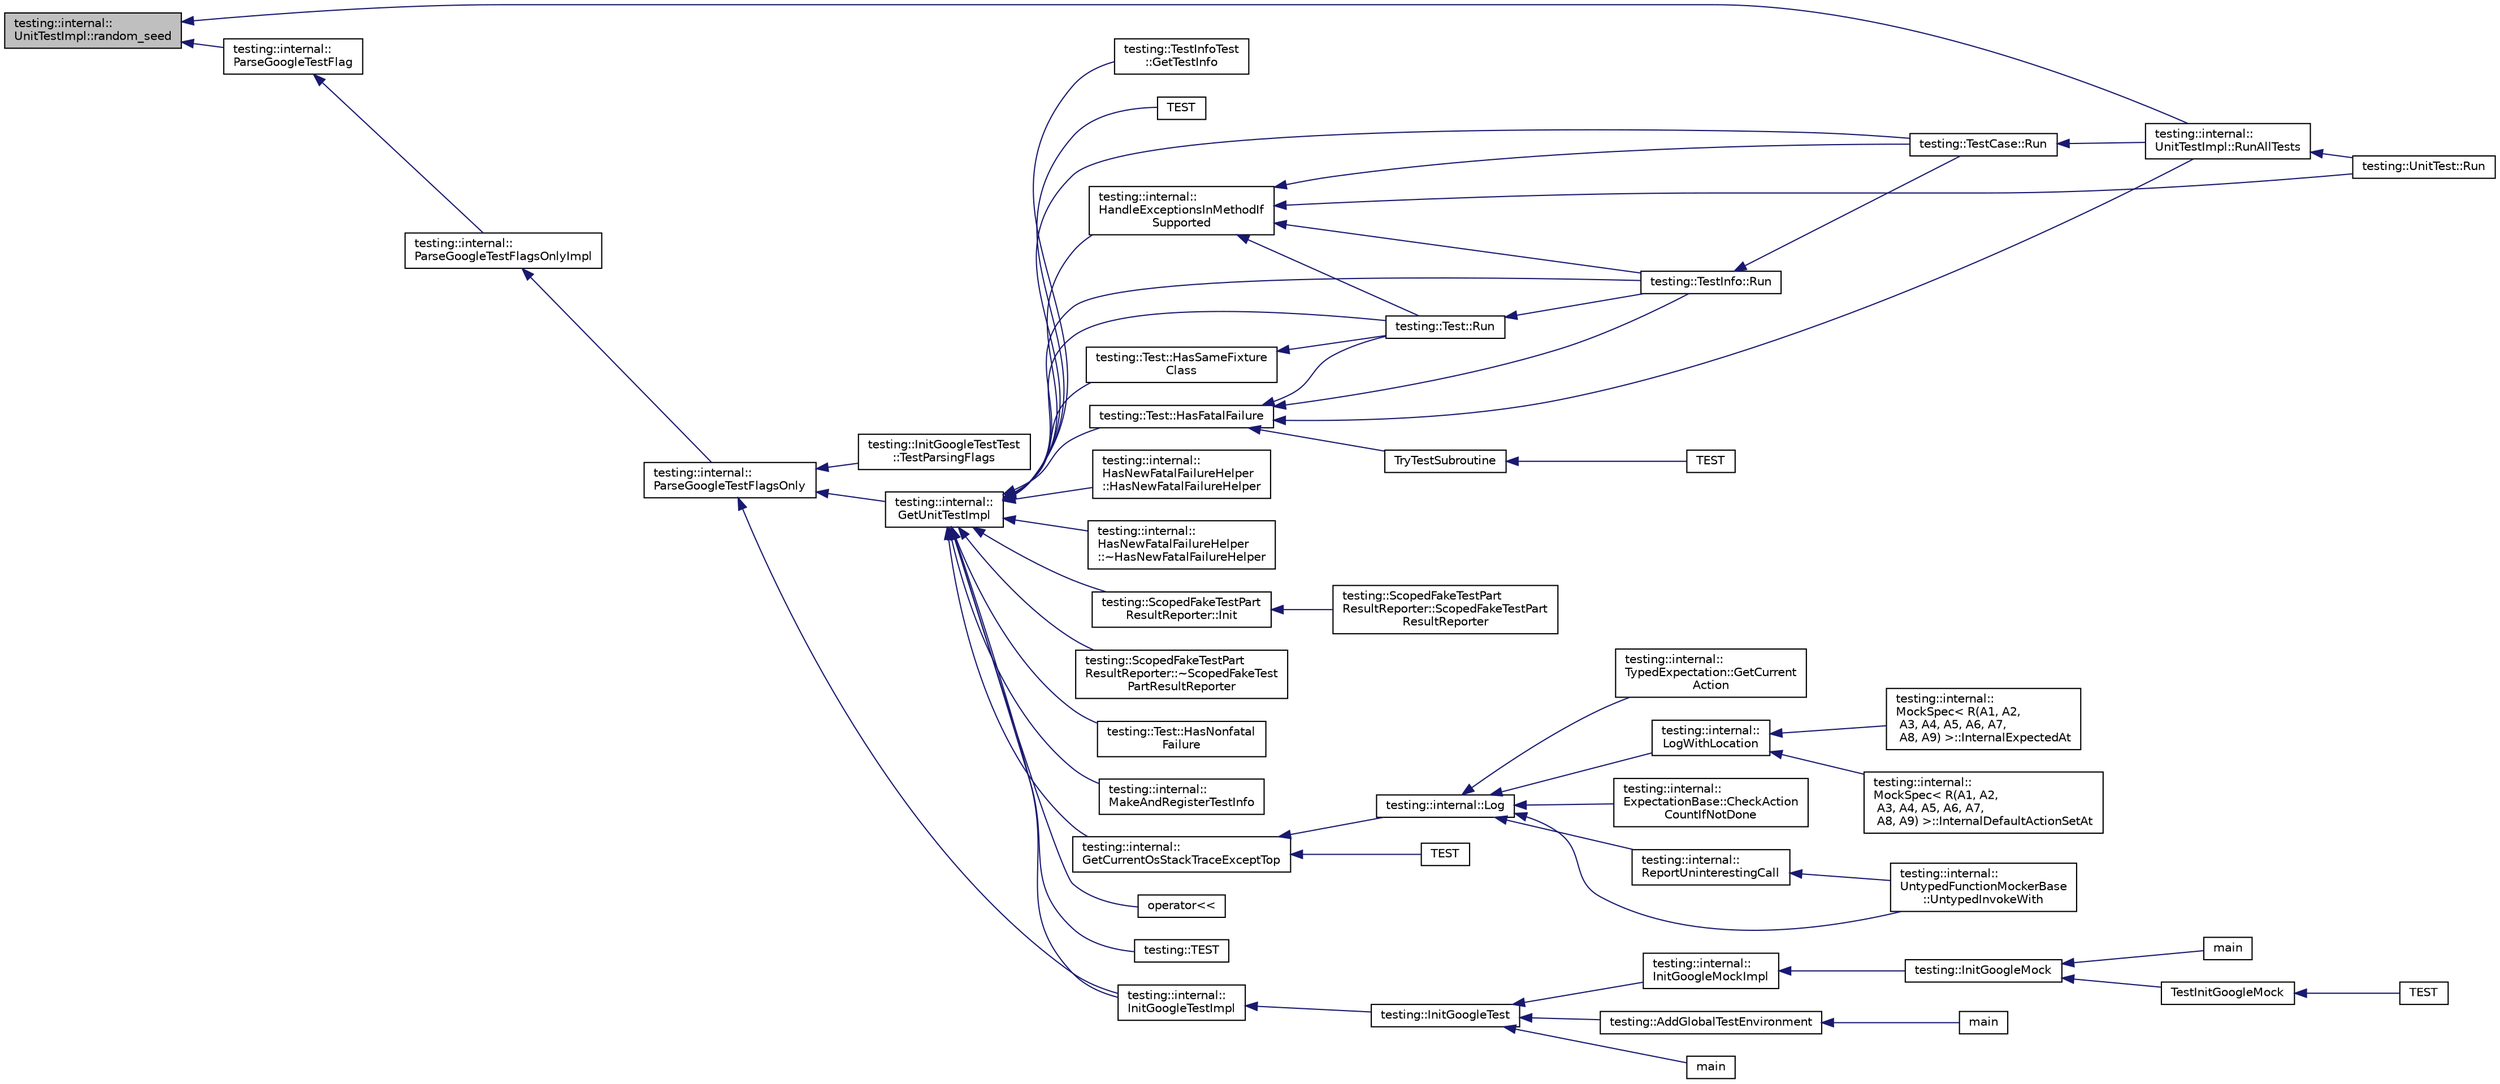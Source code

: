digraph "testing::internal::UnitTestImpl::random_seed"
{
  edge [fontname="Helvetica",fontsize="10",labelfontname="Helvetica",labelfontsize="10"];
  node [fontname="Helvetica",fontsize="10",shape=record];
  rankdir="LR";
  Node317 [label="testing::internal::\lUnitTestImpl::random_seed",height=0.2,width=0.4,color="black", fillcolor="grey75", style="filled", fontcolor="black"];
  Node317 -> Node318 [dir="back",color="midnightblue",fontsize="10",style="solid",fontname="Helvetica"];
  Node318 [label="testing::internal::\lUnitTestImpl::RunAllTests",height=0.2,width=0.4,color="black", fillcolor="white", style="filled",URL="$d7/dda/classtesting_1_1internal_1_1_unit_test_impl.html#a1fb6be9971f4768c4136a05aa9e7e375"];
  Node318 -> Node319 [dir="back",color="midnightblue",fontsize="10",style="solid",fontname="Helvetica"];
  Node319 [label="testing::UnitTest::Run",height=0.2,width=0.4,color="black", fillcolor="white", style="filled",URL="$d7/d47/classtesting_1_1_unit_test.html#a2febc800536b44500565f4c423f359d3"];
  Node317 -> Node320 [dir="back",color="midnightblue",fontsize="10",style="solid",fontname="Helvetica"];
  Node320 [label="testing::internal::\lParseGoogleTestFlag",height=0.2,width=0.4,color="black", fillcolor="white", style="filled",URL="$d0/da7/namespacetesting_1_1internal.html#afccff08aa2b1ede0dd32c1364a5dee42"];
  Node320 -> Node321 [dir="back",color="midnightblue",fontsize="10",style="solid",fontname="Helvetica"];
  Node321 [label="testing::internal::\lParseGoogleTestFlagsOnlyImpl",height=0.2,width=0.4,color="black", fillcolor="white", style="filled",URL="$d0/da7/namespacetesting_1_1internal.html#ae4c46ce8c3d016848fff52cc5133f2ac"];
  Node321 -> Node322 [dir="back",color="midnightblue",fontsize="10",style="solid",fontname="Helvetica"];
  Node322 [label="testing::internal::\lParseGoogleTestFlagsOnly",height=0.2,width=0.4,color="black", fillcolor="white", style="filled",URL="$d0/da7/namespacetesting_1_1internal.html#a472880afbcc592a41e3d623e2dec8412"];
  Node322 -> Node323 [dir="back",color="midnightblue",fontsize="10",style="solid",fontname="Helvetica"];
  Node323 [label="testing::internal::\lGetUnitTestImpl",height=0.2,width=0.4,color="black", fillcolor="white", style="filled",URL="$d0/da7/namespacetesting_1_1internal.html#a9bd0caf5d16512de38b39599c13ee634"];
  Node323 -> Node324 [dir="back",color="midnightblue",fontsize="10",style="solid",fontname="Helvetica"];
  Node324 [label="testing::internal::\lHasNewFatalFailureHelper\l::HasNewFatalFailureHelper",height=0.2,width=0.4,color="black", fillcolor="white", style="filled",URL="$d7/d43/classtesting_1_1internal_1_1_has_new_fatal_failure_helper.html#a59190a7188db558c00b4c6bf9251859a"];
  Node323 -> Node325 [dir="back",color="midnightblue",fontsize="10",style="solid",fontname="Helvetica"];
  Node325 [label="testing::internal::\lHasNewFatalFailureHelper\l::~HasNewFatalFailureHelper",height=0.2,width=0.4,color="black", fillcolor="white", style="filled",URL="$d7/d43/classtesting_1_1internal_1_1_has_new_fatal_failure_helper.html#a913b1bc7c372868c9b2dbb009044ee97"];
  Node323 -> Node326 [dir="back",color="midnightblue",fontsize="10",style="solid",fontname="Helvetica"];
  Node326 [label="testing::ScopedFakeTestPart\lResultReporter::Init",height=0.2,width=0.4,color="black", fillcolor="white", style="filled",URL="$d2/db7/classtesting_1_1_scoped_fake_test_part_result_reporter.html#a28d280a3f5d172d63b94f70b8e7660d7"];
  Node326 -> Node327 [dir="back",color="midnightblue",fontsize="10",style="solid",fontname="Helvetica"];
  Node327 [label="testing::ScopedFakeTestPart\lResultReporter::ScopedFakeTestPart\lResultReporter",height=0.2,width=0.4,color="black", fillcolor="white", style="filled",URL="$d2/db7/classtesting_1_1_scoped_fake_test_part_result_reporter.html#aa0100ecf4799fb51d45167be6a5de1d5"];
  Node323 -> Node328 [dir="back",color="midnightblue",fontsize="10",style="solid",fontname="Helvetica"];
  Node328 [label="testing::ScopedFakeTestPart\lResultReporter::~ScopedFakeTest\lPartResultReporter",height=0.2,width=0.4,color="black", fillcolor="white", style="filled",URL="$d2/db7/classtesting_1_1_scoped_fake_test_part_result_reporter.html#a4817d59ca70228ebd5d5c3c4e8dd729d"];
  Node323 -> Node329 [dir="back",color="midnightblue",fontsize="10",style="solid",fontname="Helvetica"];
  Node329 [label="testing::Test::HasSameFixture\lClass",height=0.2,width=0.4,color="black", fillcolor="white", style="filled",URL="$df/d69/classtesting_1_1_test.html#ab76536a462529a457429061e209a8ee7"];
  Node329 -> Node330 [dir="back",color="midnightblue",fontsize="10",style="solid",fontname="Helvetica"];
  Node330 [label="testing::Test::Run",height=0.2,width=0.4,color="black", fillcolor="white", style="filled",URL="$df/d69/classtesting_1_1_test.html#ab70d07cb03d17ccb1aedc2be66eaccff"];
  Node330 -> Node331 [dir="back",color="midnightblue",fontsize="10",style="solid",fontname="Helvetica"];
  Node331 [label="testing::TestInfo::Run",height=0.2,width=0.4,color="black", fillcolor="white", style="filled",URL="$d1/d79/classtesting_1_1_test_info.html#ade784915e9be3a01e3a6ef509b77d6c9"];
  Node331 -> Node332 [dir="back",color="midnightblue",fontsize="10",style="solid",fontname="Helvetica"];
  Node332 [label="testing::TestCase::Run",height=0.2,width=0.4,color="black", fillcolor="white", style="filled",URL="$d0/dfa/classtesting_1_1_test_case.html#a6f5b3724cd5a8e446cd48a6150d08cde"];
  Node332 -> Node318 [dir="back",color="midnightblue",fontsize="10",style="solid",fontname="Helvetica"];
  Node323 -> Node333 [dir="back",color="midnightblue",fontsize="10",style="solid",fontname="Helvetica"];
  Node333 [label="testing::internal::\lHandleExceptionsInMethodIf\lSupported",height=0.2,width=0.4,color="black", fillcolor="white", style="filled",URL="$d0/da7/namespacetesting_1_1internal.html#addb2ed165b92b74e25fe9ebe9e46b9f9"];
  Node333 -> Node330 [dir="back",color="midnightblue",fontsize="10",style="solid",fontname="Helvetica"];
  Node333 -> Node331 [dir="back",color="midnightblue",fontsize="10",style="solid",fontname="Helvetica"];
  Node333 -> Node332 [dir="back",color="midnightblue",fontsize="10",style="solid",fontname="Helvetica"];
  Node333 -> Node319 [dir="back",color="midnightblue",fontsize="10",style="solid",fontname="Helvetica"];
  Node323 -> Node330 [dir="back",color="midnightblue",fontsize="10",style="solid",fontname="Helvetica"];
  Node323 -> Node334 [dir="back",color="midnightblue",fontsize="10",style="solid",fontname="Helvetica"];
  Node334 [label="testing::Test::HasFatalFailure",height=0.2,width=0.4,color="black", fillcolor="white", style="filled",URL="$df/d69/classtesting_1_1_test.html#a5e83604628ef542af888d631566ff60c"];
  Node334 -> Node330 [dir="back",color="midnightblue",fontsize="10",style="solid",fontname="Helvetica"];
  Node334 -> Node331 [dir="back",color="midnightblue",fontsize="10",style="solid",fontname="Helvetica"];
  Node334 -> Node318 [dir="back",color="midnightblue",fontsize="10",style="solid",fontname="Helvetica"];
  Node334 -> Node335 [dir="back",color="midnightblue",fontsize="10",style="solid",fontname="Helvetica"];
  Node335 [label="TryTestSubroutine",height=0.2,width=0.4,color="black", fillcolor="white", style="filled",URL="$de/db0/gtest__output__test___8cc.html#a14e796981ca8d3c71dbd2b839c1ce784"];
  Node335 -> Node336 [dir="back",color="midnightblue",fontsize="10",style="solid",fontname="Helvetica"];
  Node336 [label="TEST",height=0.2,width=0.4,color="black", fillcolor="white", style="filled",URL="$de/db0/gtest__output__test___8cc.html#a6076f79ee5f9e8982bba181cbbebb0ed"];
  Node323 -> Node337 [dir="back",color="midnightblue",fontsize="10",style="solid",fontname="Helvetica"];
  Node337 [label="testing::Test::HasNonfatal\lFailure",height=0.2,width=0.4,color="black", fillcolor="white", style="filled",URL="$df/d69/classtesting_1_1_test.html#a8c00e8cc6fe10616b480bd54d2a426cb"];
  Node323 -> Node338 [dir="back",color="midnightblue",fontsize="10",style="solid",fontname="Helvetica"];
  Node338 [label="testing::internal::\lMakeAndRegisterTestInfo",height=0.2,width=0.4,color="black", fillcolor="white", style="filled",URL="$d0/da7/namespacetesting_1_1internal.html#a7f2e4e46c969fcae9d801d93a3e932fd"];
  Node323 -> Node331 [dir="back",color="midnightblue",fontsize="10",style="solid",fontname="Helvetica"];
  Node323 -> Node332 [dir="back",color="midnightblue",fontsize="10",style="solid",fontname="Helvetica"];
  Node323 -> Node339 [dir="back",color="midnightblue",fontsize="10",style="solid",fontname="Helvetica"];
  Node339 [label="testing::internal::\lGetCurrentOsStackTraceExceptTop",height=0.2,width=0.4,color="black", fillcolor="white", style="filled",URL="$d0/da7/namespacetesting_1_1internal.html#aeb475922b8cd1e6c60ac052bbc396e62"];
  Node339 -> Node340 [dir="back",color="midnightblue",fontsize="10",style="solid",fontname="Helvetica"];
  Node340 [label="testing::internal::Log",height=0.2,width=0.4,color="black", fillcolor="white", style="filled",URL="$d0/da7/namespacetesting_1_1internal.html#a8a57ce0412334a3f487bbaa8321febbe"];
  Node340 -> Node341 [dir="back",color="midnightblue",fontsize="10",style="solid",fontname="Helvetica"];
  Node341 [label="testing::internal::\lTypedExpectation::GetCurrent\lAction",height=0.2,width=0.4,color="black", fillcolor="white", style="filled",URL="$d2/d4b/classtesting_1_1internal_1_1_typed_expectation.html#a5053b8335ca295b34cd6a68f8d462602"];
  Node340 -> Node342 [dir="back",color="midnightblue",fontsize="10",style="solid",fontname="Helvetica"];
  Node342 [label="testing::internal::\lLogWithLocation",height=0.2,width=0.4,color="black", fillcolor="white", style="filled",URL="$d0/da7/namespacetesting_1_1internal.html#a07f4411f23f8b1b731858be9dda3fdcc"];
  Node342 -> Node343 [dir="back",color="midnightblue",fontsize="10",style="solid",fontname="Helvetica"];
  Node343 [label="testing::internal::\lMockSpec\< R(A1, A2,\l A3, A4, A5, A6, A7,\l A8, A9) \>::InternalDefaultActionSetAt",height=0.2,width=0.4,color="black", fillcolor="white", style="filled",URL="$d8/dfd/classtesting_1_1internal_1_1_mock_spec.html#a875c99443da1265604d87429693457f4"];
  Node342 -> Node344 [dir="back",color="midnightblue",fontsize="10",style="solid",fontname="Helvetica"];
  Node344 [label="testing::internal::\lMockSpec\< R(A1, A2,\l A3, A4, A5, A6, A7,\l A8, A9) \>::InternalExpectedAt",height=0.2,width=0.4,color="black", fillcolor="white", style="filled",URL="$d8/dfd/classtesting_1_1internal_1_1_mock_spec.html#a503a434637634014b9bb6c5d68fd336c"];
  Node340 -> Node345 [dir="back",color="midnightblue",fontsize="10",style="solid",fontname="Helvetica"];
  Node345 [label="testing::internal::\lExpectationBase::CheckAction\lCountIfNotDone",height=0.2,width=0.4,color="black", fillcolor="white", style="filled",URL="$d6/de4/classtesting_1_1internal_1_1_expectation_base.html#aaeb143b6f8676e9a6fb9b17678344f03"];
  Node340 -> Node346 [dir="back",color="midnightblue",fontsize="10",style="solid",fontname="Helvetica"];
  Node346 [label="testing::internal::\lReportUninterestingCall",height=0.2,width=0.4,color="black", fillcolor="white", style="filled",URL="$d0/da7/namespacetesting_1_1internal.html#af045b703d8487374620a8106a76814ee"];
  Node346 -> Node347 [dir="back",color="midnightblue",fontsize="10",style="solid",fontname="Helvetica"];
  Node347 [label="testing::internal::\lUntypedFunctionMockerBase\l::UntypedInvokeWith",height=0.2,width=0.4,color="black", fillcolor="white", style="filled",URL="$d3/d5f/classtesting_1_1internal_1_1_untyped_function_mocker_base.html#adaec41c0ba8a07c2415f6c8efa0ca54f"];
  Node340 -> Node347 [dir="back",color="midnightblue",fontsize="10",style="solid",fontname="Helvetica"];
  Node339 -> Node348 [dir="back",color="midnightblue",fontsize="10",style="solid",fontname="Helvetica"];
  Node348 [label="TEST",height=0.2,width=0.4,color="black", fillcolor="white", style="filled",URL="$df/d01/gtest__unittest_8cc.html#a386c193fa342a6cb3a88ffe4751a264b"];
  Node323 -> Node349 [dir="back",color="midnightblue",fontsize="10",style="solid",fontname="Helvetica"];
  Node349 [label="testing::internal::\lInitGoogleTestImpl",height=0.2,width=0.4,color="black", fillcolor="white", style="filled",URL="$d0/da7/namespacetesting_1_1internal.html#ac3c6fa93391768aa91c6238b31aaeeb5"];
  Node349 -> Node350 [dir="back",color="midnightblue",fontsize="10",style="solid",fontname="Helvetica"];
  Node350 [label="testing::InitGoogleTest",height=0.2,width=0.4,color="black", fillcolor="white", style="filled",URL="$d0/d75/namespacetesting.html#afd726ae08c9bd16dc52f78c822d9946b"];
  Node350 -> Node351 [dir="back",color="midnightblue",fontsize="10",style="solid",fontname="Helvetica"];
  Node351 [label="testing::internal::\lInitGoogleMockImpl",height=0.2,width=0.4,color="black", fillcolor="white", style="filled",URL="$d0/da7/namespacetesting_1_1internal.html#a3823844199df88af9493026031cf7744"];
  Node351 -> Node352 [dir="back",color="midnightblue",fontsize="10",style="solid",fontname="Helvetica"];
  Node352 [label="testing::InitGoogleMock",height=0.2,width=0.4,color="black", fillcolor="white", style="filled",URL="$d0/d75/namespacetesting.html#a32b1c6db9ba5133ccabfa67616b3c041"];
  Node352 -> Node353 [dir="back",color="midnightblue",fontsize="10",style="solid",fontname="Helvetica"];
  Node353 [label="main",height=0.2,width=0.4,color="black", fillcolor="white", style="filled",URL="$dd/d93/gmock__main_8cc.html#a7f83bdc516d2cb86e20235d94ddf055a"];
  Node352 -> Node354 [dir="back",color="midnightblue",fontsize="10",style="solid",fontname="Helvetica"];
  Node354 [label="TestInitGoogleMock",height=0.2,width=0.4,color="black", fillcolor="white", style="filled",URL="$d0/d02/gmock__test_8cc.html#ac9c8ae8722c330d47f75dee43fb8ab78"];
  Node354 -> Node355 [dir="back",color="midnightblue",fontsize="10",style="solid",fontname="Helvetica"];
  Node355 [label="TEST",height=0.2,width=0.4,color="black", fillcolor="white", style="filled",URL="$d0/d02/gmock__test_8cc.html#a7c86c6c98b72e903135c1b01370a13f3"];
  Node350 -> Node356 [dir="back",color="midnightblue",fontsize="10",style="solid",fontname="Helvetica"];
  Node356 [label="testing::AddGlobalTestEnvironment",height=0.2,width=0.4,color="black", fillcolor="white", style="filled",URL="$d0/d75/namespacetesting.html#a460d7b998622e332392c1e00be3a60d5"];
  Node356 -> Node357 [dir="back",color="midnightblue",fontsize="10",style="solid",fontname="Helvetica"];
  Node357 [label="main",height=0.2,width=0.4,color="black", fillcolor="white", style="filled",URL="$de/d83/gtest-listener__test_8cc.html#a3c04138a5bfe5d72780bb7e82a18e627"];
  Node350 -> Node358 [dir="back",color="midnightblue",fontsize="10",style="solid",fontname="Helvetica"];
  Node358 [label="main",height=0.2,width=0.4,color="black", fillcolor="white", style="filled",URL="$de/d85/sample10__unittest_8cc.html#a3c04138a5bfe5d72780bb7e82a18e627"];
  Node323 -> Node359 [dir="back",color="midnightblue",fontsize="10",style="solid",fontname="Helvetica"];
  Node359 [label="operator\<\<",height=0.2,width=0.4,color="black", fillcolor="white", style="filled",URL="$df/d01/gtest__unittest_8cc.html#a5f23eac320bc1c1dcd3cec464e31b5c6"];
  Node323 -> Node360 [dir="back",color="midnightblue",fontsize="10",style="solid",fontname="Helvetica"];
  Node360 [label="testing::TEST",height=0.2,width=0.4,color="black", fillcolor="white", style="filled",URL="$d0/d75/namespacetesting.html#ae0cbea692840c88ab0b03285eb69ac97"];
  Node323 -> Node361 [dir="back",color="midnightblue",fontsize="10",style="solid",fontname="Helvetica"];
  Node361 [label="testing::TestInfoTest\l::GetTestInfo",height=0.2,width=0.4,color="black", fillcolor="white", style="filled",URL="$d8/dd2/classtesting_1_1_test_info_test.html#a4140c1302bf53c7f1375a23923624f04"];
  Node323 -> Node362 [dir="back",color="midnightblue",fontsize="10",style="solid",fontname="Helvetica"];
  Node362 [label="TEST",height=0.2,width=0.4,color="black", fillcolor="white", style="filled",URL="$df/d01/gtest__unittest_8cc.html#a3e3bfce9c199215053e43d9d1a248af8"];
  Node322 -> Node349 [dir="back",color="midnightblue",fontsize="10",style="solid",fontname="Helvetica"];
  Node322 -> Node363 [dir="back",color="midnightblue",fontsize="10",style="solid",fontname="Helvetica"];
  Node363 [label="testing::InitGoogleTestTest\l::TestParsingFlags",height=0.2,width=0.4,color="black", fillcolor="white", style="filled",URL="$d4/d81/classtesting_1_1_init_google_test_test.html#add290338cf429308d0ab275ae4c46e69"];
}
